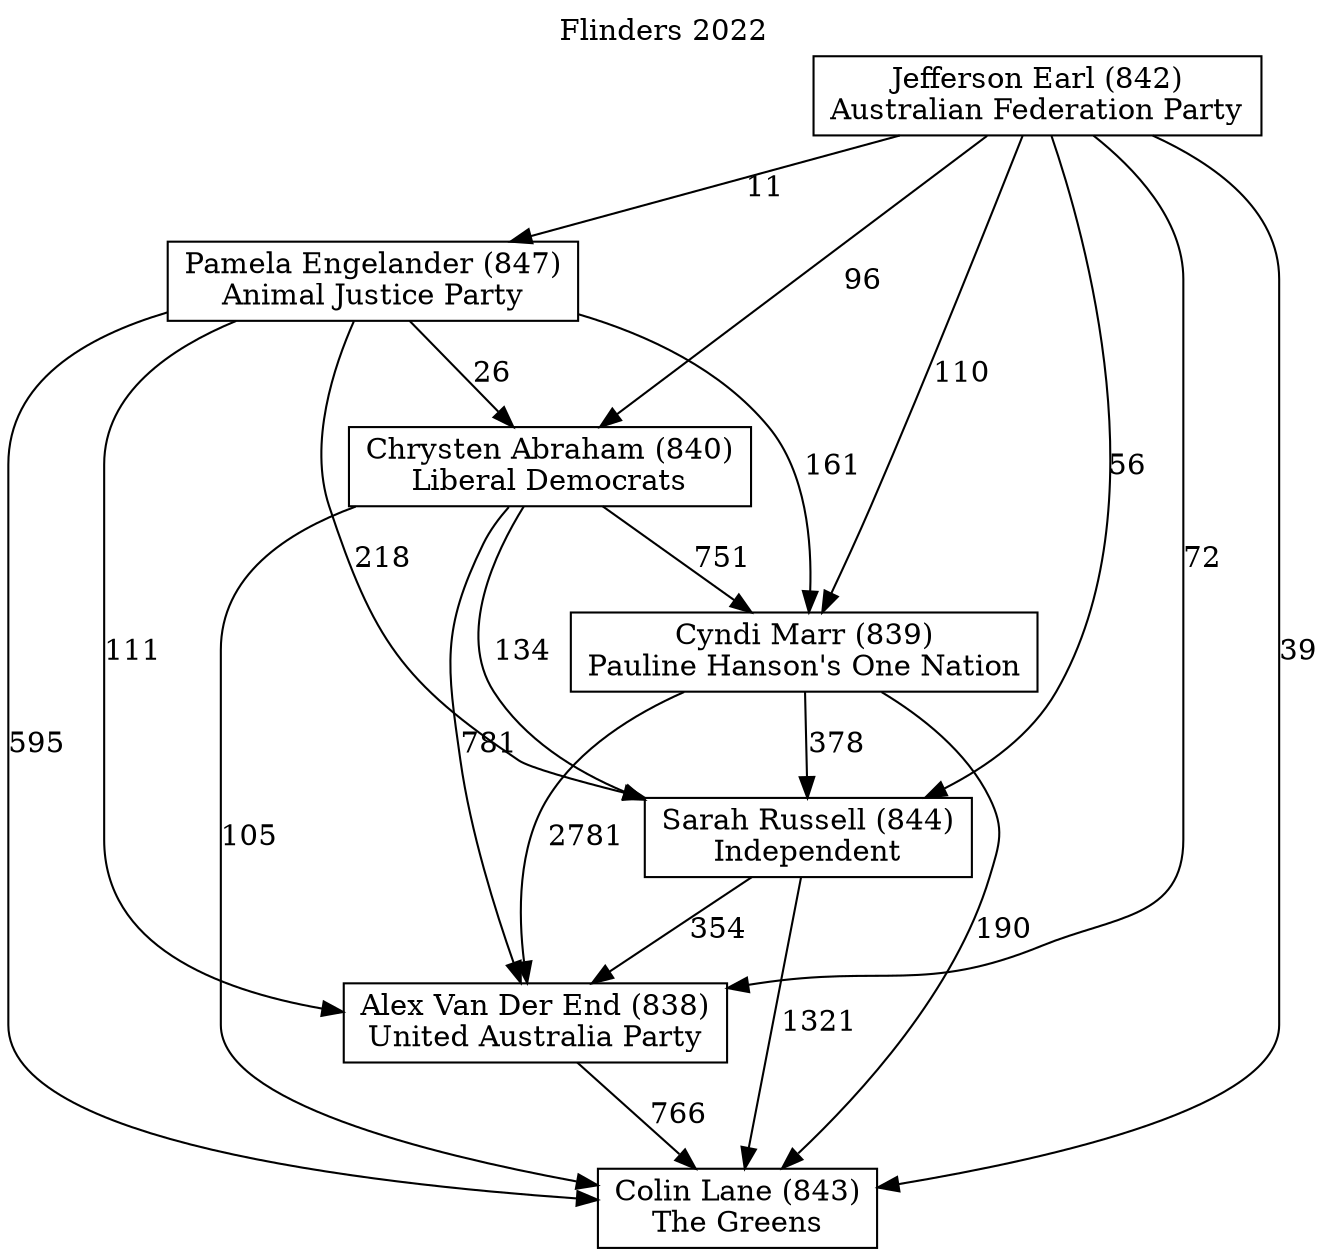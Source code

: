 // House preference flow
digraph "Colin Lane (843)_Flinders_2022" {
	graph [label="Flinders 2022" labelloc=t mclimit=10]
	node [shape=box]
	"Pamela Engelander (847)" [label="Pamela Engelander (847)
Animal Justice Party"]
	"Colin Lane (843)" [label="Colin Lane (843)
The Greens"]
	"Cyndi Marr (839)" [label="Cyndi Marr (839)
Pauline Hanson's One Nation"]
	"Jefferson Earl (842)" [label="Jefferson Earl (842)
Australian Federation Party"]
	"Chrysten Abraham (840)" [label="Chrysten Abraham (840)
Liberal Democrats"]
	"Alex Van Der End (838)" [label="Alex Van Der End (838)
United Australia Party"]
	"Sarah Russell (844)" [label="Sarah Russell (844)
Independent"]
	"Jefferson Earl (842)" -> "Colin Lane (843)" [label=39]
	"Jefferson Earl (842)" -> "Pamela Engelander (847)" [label=11]
	"Jefferson Earl (842)" -> "Cyndi Marr (839)" [label=110]
	"Cyndi Marr (839)" -> "Alex Van Der End (838)" [label=2781]
	"Jefferson Earl (842)" -> "Sarah Russell (844)" [label=56]
	"Cyndi Marr (839)" -> "Sarah Russell (844)" [label=378]
	"Alex Van Der End (838)" -> "Colin Lane (843)" [label=766]
	"Sarah Russell (844)" -> "Colin Lane (843)" [label=1321]
	"Cyndi Marr (839)" -> "Colin Lane (843)" [label=190]
	"Sarah Russell (844)" -> "Alex Van Der End (838)" [label=354]
	"Pamela Engelander (847)" -> "Chrysten Abraham (840)" [label=26]
	"Pamela Engelander (847)" -> "Alex Van Der End (838)" [label=111]
	"Jefferson Earl (842)" -> "Alex Van Der End (838)" [label=72]
	"Chrysten Abraham (840)" -> "Cyndi Marr (839)" [label=751]
	"Chrysten Abraham (840)" -> "Colin Lane (843)" [label=105]
	"Pamela Engelander (847)" -> "Colin Lane (843)" [label=595]
	"Pamela Engelander (847)" -> "Cyndi Marr (839)" [label=161]
	"Jefferson Earl (842)" -> "Chrysten Abraham (840)" [label=96]
	"Chrysten Abraham (840)" -> "Sarah Russell (844)" [label=134]
	"Pamela Engelander (847)" -> "Sarah Russell (844)" [label=218]
	"Chrysten Abraham (840)" -> "Alex Van Der End (838)" [label=781]
}

